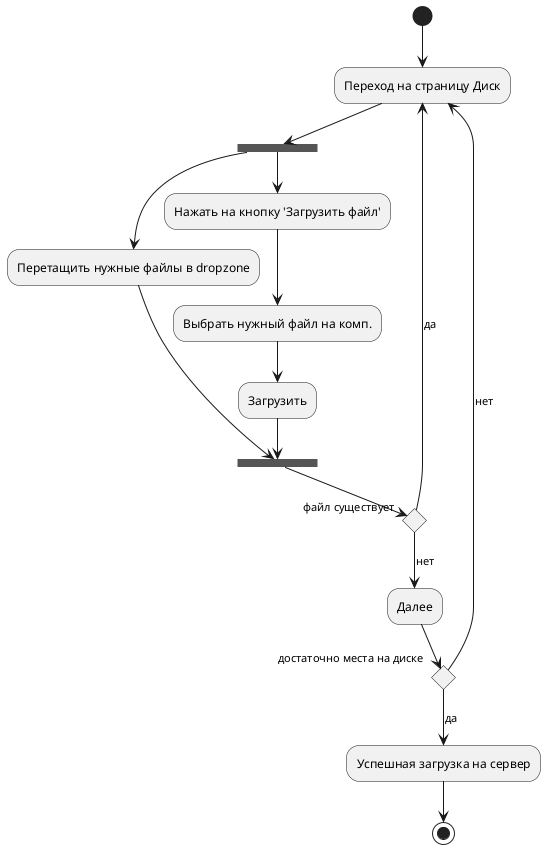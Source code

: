 @startuml
(*) --> "Переход на страницу Диск"
"Переход на страницу Диск" --> ===B1===
--> "Перетащить нужные файлы в dropzone"
--> ===B2=== 

===B1=== --> "Нажать на кнопку 'Загрузить файл'"
"Нажать на кнопку 'Загрузить файл'" --> "Выбрать нужный файл на комп."
"Выбрать нужный файл на комп." --> "Загрузить"
--> ===B2===



if "файл существует" then 
-->[да] "Переход на страницу Диск"
else 
-->[нет] "Далее"

if "достаточно места на диске" then 
--> [да] "Успешная загрузка на сервер"
else 
-->[нет] "Переход на страницу Диск"

"Успешная загрузка на сервер" --> (*)
 
@enduml

